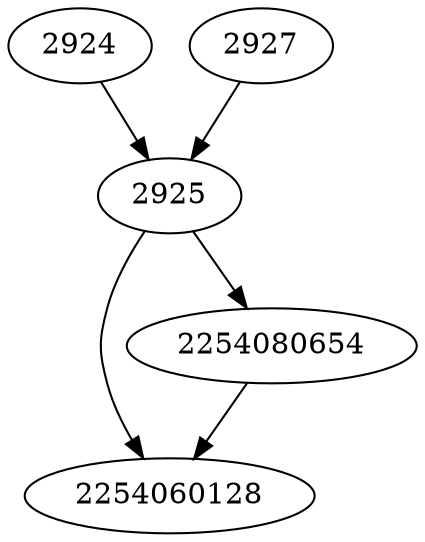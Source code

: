 strict digraph  {
2254060128;
2924;
2925;
2254080654;
2927;
2924 -> 2925;
2925 -> 2254080654;
2925 -> 2254060128;
2254080654 -> 2254060128;
2927 -> 2925;
}
